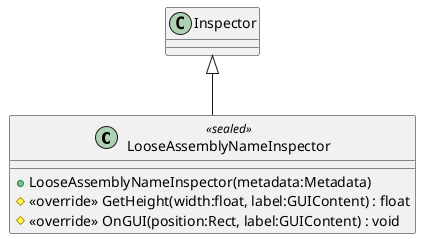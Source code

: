@startuml
class LooseAssemblyNameInspector <<sealed>> {
    + LooseAssemblyNameInspector(metadata:Metadata)
    # <<override>> GetHeight(width:float, label:GUIContent) : float
    # <<override>> OnGUI(position:Rect, label:GUIContent) : void
}
Inspector <|-- LooseAssemblyNameInspector
@enduml
